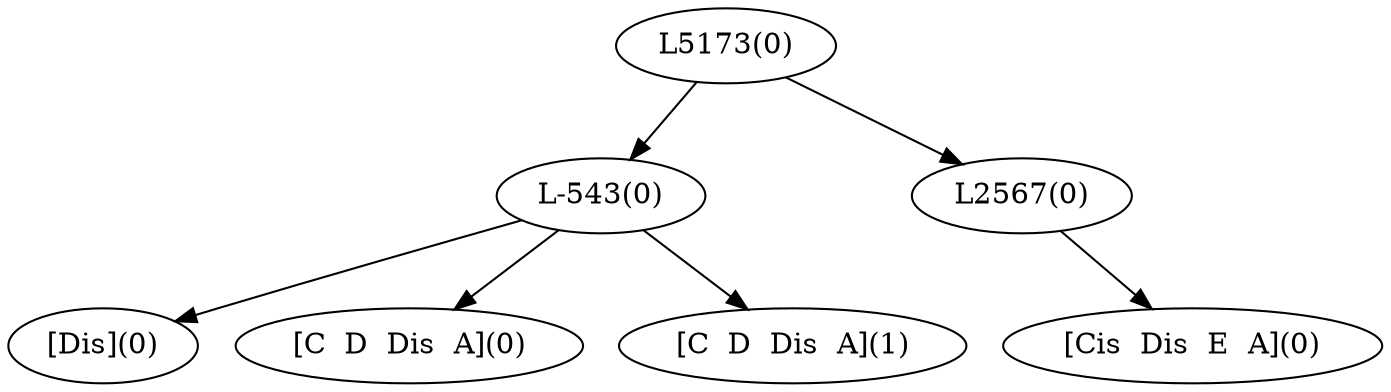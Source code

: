 digraph sample{
"L-543(0)"->"[Dis](0)"
"L-543(0)"->"[C  D  Dis  A](0)"
"L-543(0)"->"[C  D  Dis  A](1)"
"L2567(0)"->"[Cis  Dis  E  A](0)"
"L5173(0)"->"L-543(0)"
"L5173(0)"->"L2567(0)"
{rank = min; "L5173(0)"}
{rank = same; "L-543(0)"; "L2567(0)";}
{rank = max; "[C  D  Dis  A](0)"; "[C  D  Dis  A](1)"; "[Cis  Dis  E  A](0)"; "[Dis](0)";}
}